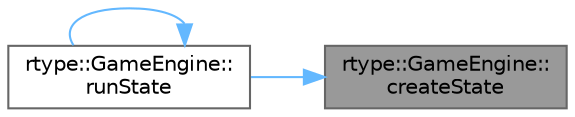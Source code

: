 digraph "rtype::GameEngine::createState"
{
 // LATEX_PDF_SIZE
  bgcolor="transparent";
  edge [fontname=Helvetica,fontsize=10,labelfontname=Helvetica,labelfontsize=10];
  node [fontname=Helvetica,fontsize=10,shape=box,height=0.2,width=0.4];
  rankdir="RL";
  Node1 [label="rtype::GameEngine::\lcreateState",height=0.2,width=0.4,color="gray40", fillcolor="grey60", style="filled", fontcolor="black",tooltip="Create a State object."];
  Node1 -> Node2 [dir="back",color="steelblue1",style="solid"];
  Node2 [label="rtype::GameEngine::\lrunState",height=0.2,width=0.4,color="grey40", fillcolor="white", style="filled",URL="$classrtype_1_1GameEngine.html#a3b9fa539d5aa4d1d5344b8f0d54aaa04",tooltip="Run a state."];
  Node2 -> Node2 [dir="back",color="steelblue1",style="solid"];
}
